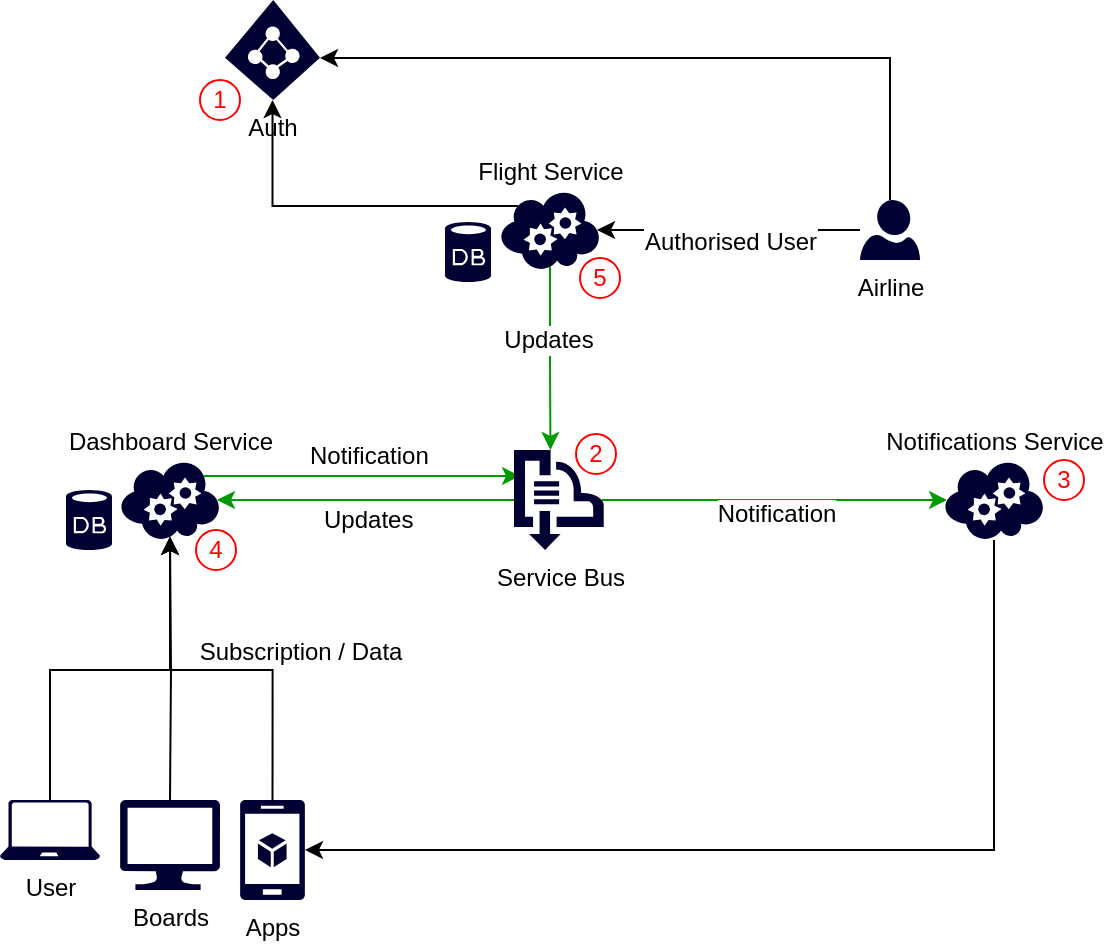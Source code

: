 <mxfile version="11.3.0" type="device" pages="3"><diagram id="_uiGiBteBT7QgFrQlqaa" name="System"><mxGraphModel dx="1072" dy="832" grid="1" gridSize="10" guides="1" tooltips="1" connect="1" arrows="1" fold="1" page="1" pageScale="1" pageWidth="850" pageHeight="1100" math="0" shadow="0"><root><mxCell id="0"/><mxCell id="1" parent="0"/><mxCell id="Aa0d35U-IEKZyaaCHB3f-50" style="edgeStyle=orthogonalEdgeStyle;rounded=0;orthogonalLoop=1;jettySize=auto;html=1;exitX=0.84;exitY=0.2;exitDx=0;exitDy=0;exitPerimeter=0;strokeColor=#009900;" parent="1" source="Aa0d35U-IEKZyaaCHB3f-5" edge="1"><mxGeometry relative="1" as="geometry"><mxPoint x="347.2" y="300.2" as="sourcePoint"/><mxPoint x="340" y="278" as="targetPoint"/></mxGeometry></mxCell><mxCell id="Aa0d35U-IEKZyaaCHB3f-21" style="edgeStyle=orthogonalEdgeStyle;rounded=0;orthogonalLoop=1;jettySize=auto;html=1;exitX=0;exitY=0.5;exitDx=0;exitDy=0;exitPerimeter=0;entryX=0.97;entryY=0.5;entryDx=0;entryDy=0;entryPerimeter=0;strokeColor=#009900;" parent="1" source="Aa0d35U-IEKZyaaCHB3f-1" target="Aa0d35U-IEKZyaaCHB3f-5" edge="1"><mxGeometry relative="1" as="geometry"/></mxCell><mxCell id="Aa0d35U-IEKZyaaCHB3f-1" value="Service Bus" style="verticalLabelPosition=bottom;html=1;verticalAlign=top;align=center;strokeColor=none;fillColor=#000033;shape=mxgraph.azure.service_bus;pointerEvents=1;" parent="1" vertex="1"><mxGeometry x="337" y="265" width="45" height="50" as="geometry"/></mxCell><mxCell id="Aa0d35U-IEKZyaaCHB3f-2" value="Auth" style="verticalLabelPosition=bottom;html=1;verticalAlign=top;align=center;strokeColor=none;fillColor=#000033;shape=mxgraph.azure.azure_active_directory;" parent="1" vertex="1"><mxGeometry x="192.5" y="40" width="47.5" height="50" as="geometry"/></mxCell><mxCell id="Aa0d35U-IEKZyaaCHB3f-11" style="edgeStyle=orthogonalEdgeStyle;rounded=0;orthogonalLoop=1;jettySize=auto;html=1;exitX=0.5;exitY=0;exitDx=0;exitDy=0;exitPerimeter=0;entryX=0.5;entryY=0.96;entryDx=0;entryDy=0;entryPerimeter=0;" parent="1" target="Aa0d35U-IEKZyaaCHB3f-5" edge="1"><mxGeometry relative="1" as="geometry"><mxPoint x="165" y="440" as="sourcePoint"/></mxGeometry></mxCell><mxCell id="Aa0d35U-IEKZyaaCHB3f-5" value="Dashboard Service" style="verticalLabelPosition=top;html=1;verticalAlign=bottom;align=center;strokeColor=none;fillColor=#000033;shape=mxgraph.azure.cloud_service;labelPosition=center;" parent="1" vertex="1"><mxGeometry x="140" y="270" width="50" height="40" as="geometry"/></mxCell><mxCell id="Aa0d35U-IEKZyaaCHB3f-6" value="" style="verticalLabelPosition=bottom;html=1;verticalAlign=top;align=center;strokeColor=none;fillColor=#000033;shape=mxgraph.azure.database;" parent="1" vertex="1"><mxGeometry x="113" y="285" width="23" height="30" as="geometry"/></mxCell><mxCell id="Aa0d35U-IEKZyaaCHB3f-7" value="Apps" style="verticalLabelPosition=bottom;html=1;verticalAlign=top;align=center;strokeColor=none;fillColor=#000033;shape=mxgraph.azure.mobile_services;pointerEvents=1;" parent="1" vertex="1"><mxGeometry x="200" y="440" width="32.5" height="50" as="geometry"/></mxCell><mxCell id="Aa0d35U-IEKZyaaCHB3f-23" style="edgeStyle=orthogonalEdgeStyle;rounded=0;orthogonalLoop=1;jettySize=auto;html=1;exitX=0.18;exitY=0.2;exitDx=0;exitDy=0;exitPerimeter=0;" parent="1" source="Aa0d35U-IEKZyaaCHB3f-14" target="Aa0d35U-IEKZyaaCHB3f-2" edge="1"><mxGeometry relative="1" as="geometry"/></mxCell><mxCell id="Aa0d35U-IEKZyaaCHB3f-30" style="edgeStyle=orthogonalEdgeStyle;rounded=0;orthogonalLoop=1;jettySize=auto;html=1;exitX=0.5;exitY=0.96;exitDx=0;exitDy=0;exitPerimeter=0;entryX=0.405;entryY=0;entryDx=0;entryDy=0;entryPerimeter=0;strokeColor=#009900;" parent="1" source="Aa0d35U-IEKZyaaCHB3f-14" target="Aa0d35U-IEKZyaaCHB3f-1" edge="1"><mxGeometry relative="1" as="geometry"><Array as="points"><mxPoint x="355" y="220"/><mxPoint x="355" y="220"/></Array></mxGeometry></mxCell><mxCell id="Aa0d35U-IEKZyaaCHB3f-32" value="Updates" style="text;html=1;resizable=0;points=[];align=center;verticalAlign=middle;labelBackgroundColor=#ffffff;" parent="Aa0d35U-IEKZyaaCHB3f-30" vertex="1" connectable="0"><mxGeometry x="-0.212" y="-1" relative="1" as="geometry"><mxPoint as="offset"/></mxGeometry></mxCell><mxCell id="Aa0d35U-IEKZyaaCHB3f-14" value="Flight Service" style="verticalLabelPosition=top;html=1;verticalAlign=bottom;align=center;strokeColor=none;fillColor=#000033;shape=mxgraph.azure.cloud_service;labelPosition=center;" parent="1" vertex="1"><mxGeometry x="330" y="135" width="50" height="40" as="geometry"/></mxCell><mxCell id="Aa0d35U-IEKZyaaCHB3f-27" value="" style="edgeStyle=orthogonalEdgeStyle;rounded=0;orthogonalLoop=1;jettySize=auto;html=1;entryX=0.97;entryY=0.5;entryDx=0;entryDy=0;entryPerimeter=0;" parent="1" source="Aa0d35U-IEKZyaaCHB3f-19" target="Aa0d35U-IEKZyaaCHB3f-14" edge="1"><mxGeometry relative="1" as="geometry"><mxPoint x="430" y="155" as="targetPoint"/></mxGeometry></mxCell><mxCell id="Aa0d35U-IEKZyaaCHB3f-55" value="Authorised User" style="text;html=1;resizable=0;points=[];align=center;verticalAlign=middle;labelBackgroundColor=#ffffff;" parent="Aa0d35U-IEKZyaaCHB3f-27" vertex="1" connectable="0"><mxGeometry x="0.21" y="1" relative="1" as="geometry"><mxPoint x="14.5" y="5" as="offset"/></mxGeometry></mxCell><mxCell id="Aa0d35U-IEKZyaaCHB3f-19" value="Airline" style="verticalLabelPosition=bottom;html=1;verticalAlign=top;align=center;strokeColor=none;fillColor=#000033;shape=mxgraph.azure.user;" parent="1" vertex="1"><mxGeometry x="510" y="140" width="30" height="30" as="geometry"/></mxCell><mxCell id="Aa0d35U-IEKZyaaCHB3f-28" value="Boards" style="verticalLabelPosition=bottom;html=1;verticalAlign=top;align=center;strokeColor=none;fillColor=#000033;shape=mxgraph.azure.computer;pointerEvents=1;" parent="1" vertex="1"><mxGeometry x="140" y="440" width="50" height="45" as="geometry"/></mxCell><mxCell id="Aa0d35U-IEKZyaaCHB3f-29" value="" style="verticalLabelPosition=bottom;html=1;verticalAlign=top;align=center;strokeColor=none;fillColor=#000033;shape=mxgraph.azure.database;" parent="1" vertex="1"><mxGeometry x="302.5" y="151" width="23" height="30" as="geometry"/></mxCell><mxCell id="Aa0d35U-IEKZyaaCHB3f-47" value="" style="edgeStyle=orthogonalEdgeStyle;rounded=0;orthogonalLoop=1;jettySize=auto;html=1;startArrow=none;startFill=0;strokeColor=#000000;entryX=1;entryY=0.5;entryDx=0;entryDy=0;entryPerimeter=0;" parent="1" source="Aa0d35U-IEKZyaaCHB3f-35" target="Aa0d35U-IEKZyaaCHB3f-7" edge="1"><mxGeometry relative="1" as="geometry"><mxPoint x="577" y="387.5" as="targetPoint"/><Array as="points"><mxPoint x="577" y="465"/></Array></mxGeometry></mxCell><mxCell id="Aa0d35U-IEKZyaaCHB3f-35" value="Notifications Service" style="verticalLabelPosition=top;html=1;verticalAlign=bottom;align=center;strokeColor=none;fillColor=#000033;shape=mxgraph.azure.cloud_service;labelPosition=center;" parent="1" vertex="1"><mxGeometry x="552" y="270" width="50" height="40" as="geometry"/></mxCell><mxCell id="Aa0d35U-IEKZyaaCHB3f-39" style="edgeStyle=orthogonalEdgeStyle;rounded=0;orthogonalLoop=1;jettySize=auto;html=1;exitX=0.5;exitY=0;exitDx=0;exitDy=0;exitPerimeter=0;entryX=0.5;entryY=0.96;entryDx=0;entryDy=0;entryPerimeter=0;" parent="1" source="Aa0d35U-IEKZyaaCHB3f-7" target="Aa0d35U-IEKZyaaCHB3f-5" edge="1"><mxGeometry relative="1" as="geometry"><mxPoint x="175" y="450" as="sourcePoint"/><mxPoint x="174.667" y="318" as="targetPoint"/></mxGeometry></mxCell><mxCell id="Aa0d35U-IEKZyaaCHB3f-56" value="Subscription / Data" style="text;html=1;resizable=0;points=[];align=center;verticalAlign=middle;labelBackgroundColor=#ffffff;" parent="Aa0d35U-IEKZyaaCHB3f-39" vertex="1" connectable="0"><mxGeometry x="-0.719" y="-1" relative="1" as="geometry"><mxPoint x="12" y="-48.5" as="offset"/></mxGeometry></mxCell><mxCell id="Aa0d35U-IEKZyaaCHB3f-44" value="Updates" style="text;html=1;resizable=0;points=[];autosize=1;align=left;verticalAlign=top;spacingTop=-4;" parent="1" vertex="1"><mxGeometry x="240" y="290" width="60" height="20" as="geometry"/></mxCell><mxCell id="Aa0d35U-IEKZyaaCHB3f-48" style="edgeStyle=orthogonalEdgeStyle;rounded=0;orthogonalLoop=1;jettySize=auto;html=1;exitX=0.975;exitY=0.5;exitDx=0;exitDy=0;exitPerimeter=0;entryX=0.03;entryY=0.5;entryDx=0;entryDy=0;entryPerimeter=0;strokeColor=#009900;" parent="1" source="Aa0d35U-IEKZyaaCHB3f-1" target="Aa0d35U-IEKZyaaCHB3f-35" edge="1"><mxGeometry relative="1" as="geometry"><mxPoint x="347.2" y="300.2" as="sourcePoint"/><mxPoint x="198.4" y="300.2" as="targetPoint"/></mxGeometry></mxCell><mxCell id="Aa0d35U-IEKZyaaCHB3f-49" value="Notification" style="text;html=1;resizable=0;points=[];align=center;verticalAlign=middle;labelBackgroundColor=#ffffff;" parent="Aa0d35U-IEKZyaaCHB3f-48" vertex="1" connectable="0"><mxGeometry x="0.232" y="-2" relative="1" as="geometry"><mxPoint x="-20" y="5" as="offset"/></mxGeometry></mxCell><mxCell id="Aa0d35U-IEKZyaaCHB3f-51" value="Notification" style="text;html=1;resizable=0;points=[];autosize=1;align=left;verticalAlign=top;spacingTop=-4;" parent="1" vertex="1"><mxGeometry x="232.5" y="258" width="70" height="20" as="geometry"/></mxCell><mxCell id="Aa0d35U-IEKZyaaCHB3f-54" value="" style="edgeStyle=orthogonalEdgeStyle;rounded=0;orthogonalLoop=1;jettySize=auto;html=1;entryX=1;entryY=0.58;entryDx=0;entryDy=0;entryPerimeter=0;exitX=0.5;exitY=0;exitDx=0;exitDy=0;exitPerimeter=0;" parent="1" source="Aa0d35U-IEKZyaaCHB3f-19" target="Aa0d35U-IEKZyaaCHB3f-2" edge="1"><mxGeometry relative="1" as="geometry"><mxPoint x="520" y="165" as="sourcePoint"/><mxPoint x="388.429" y="165" as="targetPoint"/></mxGeometry></mxCell><mxCell id="Aa0d35U-IEKZyaaCHB3f-59" value="User" style="verticalLabelPosition=bottom;html=1;verticalAlign=top;align=center;strokeColor=none;fillColor=#000033;shape=mxgraph.azure.laptop;pointerEvents=1;" parent="1" vertex="1"><mxGeometry x="80" y="440" width="50" height="30" as="geometry"/></mxCell><mxCell id="Aa0d35U-IEKZyaaCHB3f-61" style="edgeStyle=orthogonalEdgeStyle;rounded=0;orthogonalLoop=1;jettySize=auto;html=1;exitX=0.5;exitY=0;exitDx=0;exitDy=0;exitPerimeter=0;entryX=0.5;entryY=0.96;entryDx=0;entryDy=0;entryPerimeter=0;" parent="1" source="Aa0d35U-IEKZyaaCHB3f-59" target="Aa0d35U-IEKZyaaCHB3f-5" edge="1"><mxGeometry relative="1" as="geometry"><mxPoint x="175" y="450" as="sourcePoint"/><mxPoint x="175.286" y="318.143" as="targetPoint"/></mxGeometry></mxCell><mxCell id="Aa0d35U-IEKZyaaCHB3f-63" value="&lt;font color=&quot;#ff0000&quot;&gt;2&lt;/font&gt;" style="ellipse;whiteSpace=wrap;html=1;fillColor=none;strokeColor=#FF0000;" parent="1" vertex="1"><mxGeometry x="368" y="257" width="20" height="20" as="geometry"/></mxCell><mxCell id="Aa0d35U-IEKZyaaCHB3f-64" value="&lt;font color=&quot;#ff0000&quot;&gt;1&lt;/font&gt;" style="ellipse;whiteSpace=wrap;html=1;fillColor=none;strokeColor=#FF0000;" parent="1" vertex="1"><mxGeometry x="180" y="80" width="20" height="20" as="geometry"/></mxCell><mxCell id="Aa0d35U-IEKZyaaCHB3f-65" value="&lt;font color=&quot;#ff0000&quot;&gt;3&lt;/font&gt;" style="ellipse;whiteSpace=wrap;html=1;fillColor=none;strokeColor=#FF0000;" parent="1" vertex="1"><mxGeometry x="602" y="270" width="20" height="20" as="geometry"/></mxCell><mxCell id="Aa0d35U-IEKZyaaCHB3f-68" value="&lt;font color=&quot;#ff0000&quot;&gt;5&lt;/font&gt;" style="ellipse;whiteSpace=wrap;html=1;fillColor=none;strokeColor=#FF0000;" parent="1" vertex="1"><mxGeometry x="370" y="169" width="20" height="20" as="geometry"/></mxCell><mxCell id="Aa0d35U-IEKZyaaCHB3f-69" value="&lt;font color=&quot;#ff0000&quot;&gt;4&lt;/font&gt;" style="ellipse;whiteSpace=wrap;html=1;fillColor=none;strokeColor=#FF0000;" parent="1" vertex="1"><mxGeometry x="178" y="305" width="20" height="20" as="geometry"/></mxCell></root></mxGraphModel></diagram><diagram id="3-z4-_cKPPsEYhrBcKjC" name="Service"><mxGraphModel dx="1072" dy="832" grid="1" gridSize="10" guides="1" tooltips="1" connect="1" arrows="1" fold="1" page="1" pageScale="1" pageWidth="827" pageHeight="1169" math="0" shadow="0"><root><mxCell id="N6zX-aLuYs8Vkr_FvCGH-0"/><mxCell id="N6zX-aLuYs8Vkr_FvCGH-1" parent="N6zX-aLuYs8Vkr_FvCGH-0"/><mxCell id="N6zX-aLuYs8Vkr_FvCGH-2" value="API" style="rounded=0;whiteSpace=wrap;html=1;" vertex="1" parent="N6zX-aLuYs8Vkr_FvCGH-1"><mxGeometry x="20" y="20" width="180" height="40" as="geometry"/></mxCell><mxCell id="N6zX-aLuYs8Vkr_FvCGH-3" value="Message Handlers" style="rounded=0;whiteSpace=wrap;html=1;" vertex="1" parent="N6zX-aLuYs8Vkr_FvCGH-1"><mxGeometry x="200" y="20" width="180" height="40" as="geometry"/></mxCell><mxCell id="N6zX-aLuYs8Vkr_FvCGH-4" value="Services" style="rounded=0;whiteSpace=wrap;html=1;" vertex="1" parent="N6zX-aLuYs8Vkr_FvCGH-1"><mxGeometry x="20" y="60" width="540" height="40" as="geometry"/></mxCell><mxCell id="N6zX-aLuYs8Vkr_FvCGH-5" value="Business Logic" style="rounded=0;whiteSpace=wrap;html=1;" vertex="1" parent="N6zX-aLuYs8Vkr_FvCGH-1"><mxGeometry x="20" y="100" width="540" height="40" as="geometry"/></mxCell><mxCell id="N6zX-aLuYs8Vkr_FvCGH-6" value="Data Access" style="rounded=0;whiteSpace=wrap;html=1;" vertex="1" parent="N6zX-aLuYs8Vkr_FvCGH-1"><mxGeometry x="20" y="140" width="540" height="40" as="geometry"/></mxCell><mxCell id="N6zX-aLuYs8Vkr_FvCGH-7" value="Event Handlers" style="rounded=0;whiteSpace=wrap;html=1;" vertex="1" parent="N6zX-aLuYs8Vkr_FvCGH-1"><mxGeometry x="380" y="20" width="180" height="40" as="geometry"/></mxCell></root></mxGraphModel></diagram><diagram id="1JEEdX8mHJ5DGgJ3qdjE" name="data-model"><mxGraphModel dx="1072" dy="832" grid="1" gridSize="10" guides="1" tooltips="1" connect="1" arrows="1" fold="1" page="1" pageScale="1" pageWidth="827" pageHeight="1169" math="0" shadow="0"><root><mxCell id="h4tkTIHnokpYVtNgfYgY-0"/><mxCell id="h4tkTIHnokpYVtNgfYgY-1" parent="h4tkTIHnokpYVtNgfYgY-0"/><mxCell id="h4tkTIHnokpYVtNgfYgY-3" value="Airline" style="swimlane;childLayout=stackLayout;horizontal=1;startSize=30;horizontalStack=0;fillColor=#000033;fontColor=#FFFFFF;rounded=1;fontSize=14;fontStyle=0;strokeWidth=2;resizeParent=0;resizeLast=1;shadow=0;dashed=0;align=center;" parent="h4tkTIHnokpYVtNgfYgY-1" vertex="1"><mxGeometry x="46" y="225" width="160" height="120" as="geometry"/></mxCell><mxCell id="h4tkTIHnokpYVtNgfYgY-4" value="+Id&#10;+Name&#10;.." style="align=left;strokeColor=none;fillColor=none;spacingLeft=4;fontSize=12;verticalAlign=top;resizable=0;rotatable=0;part=1;" parent="h4tkTIHnokpYVtNgfYgY-3" vertex="1"><mxGeometry y="30" width="160" height="90" as="geometry"/></mxCell><mxCell id="h4tkTIHnokpYVtNgfYgY-5" value="Flight" style="swimlane;childLayout=stackLayout;horizontal=1;startSize=30;horizontalStack=0;fillColor=#000033;fontColor=#FFFFFF;rounded=1;fontSize=14;fontStyle=0;strokeWidth=2;resizeParent=0;resizeLast=1;shadow=0;dashed=0;align=center;" parent="h4tkTIHnokpYVtNgfYgY-1" vertex="1"><mxGeometry x="270" y="540" width="190" height="210" as="geometry"/></mxCell><mxCell id="h4tkTIHnokpYVtNgfYgY-6" value="+Id&#10;+AirlineId&#10;+AircraftId&#10;+Number&#10;+DestinationAirportId&#10;+ScheduledDepartureDate&#10;+EstimatedDepartureDate&#10;+ActualDepartureDate&#10;+StatusId&#10;+GateId&#10;" style="align=left;strokeColor=none;fillColor=none;spacingLeft=4;fontSize=12;verticalAlign=top;resizable=0;rotatable=0;part=1;" parent="h4tkTIHnokpYVtNgfYgY-5" vertex="1"><mxGeometry y="30" width="190" height="180" as="geometry"/></mxCell><mxCell id="h4tkTIHnokpYVtNgfYgY-9" value="Aircraft" style="swimlane;childLayout=stackLayout;horizontal=1;startSize=30;horizontalStack=0;fillColor=#000033;fontColor=#FFFFFF;rounded=1;fontSize=14;fontStyle=0;strokeWidth=2;resizeParent=0;resizeLast=1;shadow=0;dashed=0;align=center;" parent="h4tkTIHnokpYVtNgfYgY-1" vertex="1"><mxGeometry x="350" y="225" width="160" height="120" as="geometry"/></mxCell><mxCell id="h4tkTIHnokpYVtNgfYgY-10" value="+AirlineId&#10;+Model" style="align=left;strokeColor=none;fillColor=none;spacingLeft=4;fontSize=12;verticalAlign=top;resizable=0;rotatable=0;part=1;" parent="h4tkTIHnokpYVtNgfYgY-9" vertex="1"><mxGeometry y="30" width="160" height="90" as="geometry"/></mxCell><mxCell id="h4tkTIHnokpYVtNgfYgY-11" value="" style="edgeStyle=entityRelationEdgeStyle;fontSize=12;html=1;endArrow=ERoneToMany;exitX=1;exitY=0.25;exitDx=0;exitDy=0;entryX=0;entryY=0.25;entryDx=0;entryDy=0;" parent="h4tkTIHnokpYVtNgfYgY-1" source="h4tkTIHnokpYVtNgfYgY-4" target="h4tkTIHnokpYVtNgfYgY-10" edge="1"><mxGeometry width="100" height="100" relative="1" as="geometry"><mxPoint x="220" y="380" as="sourcePoint"/><mxPoint x="320" y="280" as="targetPoint"/></mxGeometry></mxCell><mxCell id="h4tkTIHnokpYVtNgfYgY-12" value="" style="edgeStyle=entityRelationEdgeStyle;fontSize=12;html=1;endArrow=ERmany;exitX=1;exitY=0.5;exitDx=0;exitDy=0;entryX=-0.021;entryY=0.456;entryDx=0;entryDy=0;entryPerimeter=0;" parent="h4tkTIHnokpYVtNgfYgY-1" source="h4tkTIHnokpYVtNgfYgY-4" target="h4tkTIHnokpYVtNgfYgY-6" edge="1"><mxGeometry width="100" height="100" relative="1" as="geometry"><mxPoint x="100" y="550" as="sourcePoint"/><mxPoint x="200" y="450" as="targetPoint"/></mxGeometry></mxCell><mxCell id="h4tkTIHnokpYVtNgfYgY-18" value="" style="edgeStyle=entityRelationEdgeStyle;fontSize=12;html=1;endArrow=ERmany;exitX=1;exitY=0.25;exitDx=0;exitDy=0;" parent="h4tkTIHnokpYVtNgfYgY-1" source="h4tkTIHnokpYVtNgfYgY-10" target="h4tkTIHnokpYVtNgfYgY-6" edge="1"><mxGeometry width="100" height="100" relative="1" as="geometry"><mxPoint x="630" y="440" as="sourcePoint"/><mxPoint x="730" y="340" as="targetPoint"/></mxGeometry></mxCell><mxCell id="h4tkTIHnokpYVtNgfYgY-19" value="Airport" style="swimlane;childLayout=stackLayout;horizontal=1;startSize=30;horizontalStack=0;fillColor=#000033;fontColor=#FFFFFF;rounded=1;fontSize=14;fontStyle=0;strokeWidth=2;resizeParent=0;resizeLast=1;shadow=0;dashed=0;align=center;" parent="h4tkTIHnokpYVtNgfYgY-1" vertex="1"><mxGeometry x="588" y="607" width="160" height="120" as="geometry"/></mxCell><mxCell id="h4tkTIHnokpYVtNgfYgY-20" value="+Id&#10;+CountryId&#10;+Locaton&#10;+Name&#10;..." style="align=left;strokeColor=none;fillColor=none;spacingLeft=4;fontSize=12;verticalAlign=top;resizable=0;rotatable=0;part=1;" parent="h4tkTIHnokpYVtNgfYgY-19" vertex="1"><mxGeometry y="30" width="160" height="90" as="geometry"/></mxCell><mxCell id="h4tkTIHnokpYVtNgfYgY-21" value="" style="edgeStyle=entityRelationEdgeStyle;fontSize=12;html=1;endArrow=ERmandOne;startArrow=ERmandOne;exitX=1;exitY=0.75;exitDx=0;exitDy=0;entryX=0;entryY=0.75;entryDx=0;entryDy=0;" parent="h4tkTIHnokpYVtNgfYgY-1" source="h4tkTIHnokpYVtNgfYgY-6" target="h4tkTIHnokpYVtNgfYgY-20" edge="1"><mxGeometry width="100" height="100" relative="1" as="geometry"><mxPoint x="480" y="810" as="sourcePoint"/><mxPoint x="580" y="710" as="targetPoint"/></mxGeometry></mxCell><mxCell id="h4tkTIHnokpYVtNgfYgY-22" value="Status" style="swimlane;childLayout=stackLayout;horizontal=1;startSize=30;horizontalStack=0;fillColor=#000033;fontColor=#FFFFFF;rounded=1;fontSize=14;fontStyle=0;strokeWidth=2;resizeParent=0;resizeLast=1;shadow=0;dashed=0;align=center;" parent="h4tkTIHnokpYVtNgfYgY-1" vertex="1"><mxGeometry x="10" y="630" width="160" height="120" as="geometry"/></mxCell><mxCell id="h4tkTIHnokpYVtNgfYgY-23" value="+Id&#10;+Name&#10;..." style="align=left;strokeColor=none;fillColor=none;spacingLeft=4;fontSize=12;verticalAlign=top;resizable=0;rotatable=0;part=1;" parent="h4tkTIHnokpYVtNgfYgY-22" vertex="1"><mxGeometry y="30" width="160" height="90" as="geometry"/></mxCell><mxCell id="h4tkTIHnokpYVtNgfYgY-24" value="" style="edgeStyle=entityRelationEdgeStyle;fontSize=12;html=1;endArrow=ERmandOne;startArrow=ERmandOne;exitX=1;exitY=0.5;exitDx=0;exitDy=0;entryX=0;entryY=0.75;entryDx=0;entryDy=0;" parent="h4tkTIHnokpYVtNgfYgY-1" source="h4tkTIHnokpYVtNgfYgY-23" target="h4tkTIHnokpYVtNgfYgY-6" edge="1"><mxGeometry width="100" height="100" relative="1" as="geometry"><mxPoint x="470" y="715" as="sourcePoint"/><mxPoint x="598" y="715" as="targetPoint"/></mxGeometry></mxCell><mxCell id="h4tkTIHnokpYVtNgfYgY-25" value="Gate" style="swimlane;childLayout=stackLayout;horizontal=1;startSize=30;horizontalStack=0;fillColor=#000033;fontColor=#FFFFFF;rounded=1;fontSize=14;fontStyle=0;strokeWidth=2;resizeParent=0;resizeLast=1;shadow=0;dashed=0;align=center;" parent="h4tkTIHnokpYVtNgfYgY-1" vertex="1"><mxGeometry x="588" y="845" width="160" height="120" as="geometry"/></mxCell><mxCell id="h4tkTIHnokpYVtNgfYgY-26" value="+Id&#10;+Name&#10;+DestinationId" style="align=left;strokeColor=none;fillColor=none;spacingLeft=4;fontSize=12;verticalAlign=top;resizable=0;rotatable=0;part=1;" parent="h4tkTIHnokpYVtNgfYgY-25" vertex="1"><mxGeometry y="30" width="160" height="90" as="geometry"/></mxCell><mxCell id="h4tkTIHnokpYVtNgfYgY-31" value="" style="edgeStyle=orthogonalEdgeStyle;fontSize=12;html=1;endArrow=ERmandOne;startArrow=ERmandOne;exitX=0;exitY=0.5;exitDx=0;exitDy=0;entryX=0.5;entryY=1;entryDx=0;entryDy=0;" parent="h4tkTIHnokpYVtNgfYgY-1" source="h4tkTIHnokpYVtNgfYgY-25" target="h4tkTIHnokpYVtNgfYgY-6" edge="1"><mxGeometry width="100" height="100" relative="1" as="geometry"><mxPoint x="390" y="930" as="sourcePoint"/><mxPoint x="480" y="830" as="targetPoint"/></mxGeometry></mxCell><mxCell id="h4tkTIHnokpYVtNgfYgY-32" value="" style="edgeStyle=orthogonalEdgeStyle;fontSize=12;html=1;endArrow=ERmany;entryX=0.5;entryY=1;entryDx=0;entryDy=0;exitX=0.5;exitY=0;exitDx=0;exitDy=0;" parent="h4tkTIHnokpYVtNgfYgY-1" source="h4tkTIHnokpYVtNgfYgY-25" target="h4tkTIHnokpYVtNgfYgY-20" edge="1"><mxGeometry width="100" height="100" relative="1" as="geometry"><mxPoint x="310" y="1000" as="sourcePoint"/><mxPoint x="410" y="900" as="targetPoint"/></mxGeometry></mxCell><mxCell id="h4tkTIHnokpYVtNgfYgY-33" value="Country" style="swimlane;childLayout=stackLayout;horizontal=1;startSize=30;horizontalStack=0;fillColor=#000033;fontColor=#FFFFFF;rounded=1;fontSize=14;fontStyle=0;strokeWidth=2;resizeParent=0;resizeLast=1;shadow=0;dashed=0;align=center;" parent="h4tkTIHnokpYVtNgfYgY-1" vertex="1"><mxGeometry x="588" y="380" width="160" height="120" as="geometry"/></mxCell><mxCell id="h4tkTIHnokpYVtNgfYgY-34" value="+Id&#10;+Name&#10;+IsoCode" style="align=left;strokeColor=none;fillColor=none;spacingLeft=4;fontSize=12;verticalAlign=top;resizable=0;rotatable=0;part=1;" parent="h4tkTIHnokpYVtNgfYgY-33" vertex="1"><mxGeometry y="30" width="160" height="90" as="geometry"/></mxCell><mxCell id="h4tkTIHnokpYVtNgfYgY-37" value="" style="edgeStyle=orthogonalEdgeStyle;fontSize=12;html=1;endArrow=ERmany;exitX=0.5;exitY=1;exitDx=0;exitDy=0;entryX=0.5;entryY=0;entryDx=0;entryDy=0;" parent="h4tkTIHnokpYVtNgfYgY-1" source="h4tkTIHnokpYVtNgfYgY-34" target="h4tkTIHnokpYVtNgfYgY-19" edge="1"><mxGeometry width="100" height="100" relative="1" as="geometry"><mxPoint x="678" y="855" as="sourcePoint"/><mxPoint x="668" y="600" as="targetPoint"/></mxGeometry></mxCell></root></mxGraphModel></diagram></mxfile>